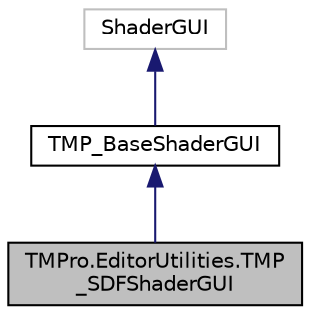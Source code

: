 digraph "TMPro.EditorUtilities.TMP_SDFShaderGUI"
{
 // LATEX_PDF_SIZE
  edge [fontname="Helvetica",fontsize="10",labelfontname="Helvetica",labelfontsize="10"];
  node [fontname="Helvetica",fontsize="10",shape=record];
  Node1 [label="TMPro.EditorUtilities.TMP\l_SDFShaderGUI",height=0.2,width=0.4,color="black", fillcolor="grey75", style="filled", fontcolor="black",tooltip=" "];
  Node2 -> Node1 [dir="back",color="midnightblue",fontsize="10",style="solid",fontname="Helvetica"];
  Node2 [label="TMP_BaseShaderGUI",height=0.2,width=0.4,color="black", fillcolor="white", style="filled",URL="$class_t_m_pro_1_1_editor_utilities_1_1_t_m_p___base_shader_g_u_i.html",tooltip="Base class for TextMesh Pro shader GUIs."];
  Node3 -> Node2 [dir="back",color="midnightblue",fontsize="10",style="solid",fontname="Helvetica"];
  Node3 [label="ShaderGUI",height=0.2,width=0.4,color="grey75", fillcolor="white", style="filled",tooltip=" "];
}
